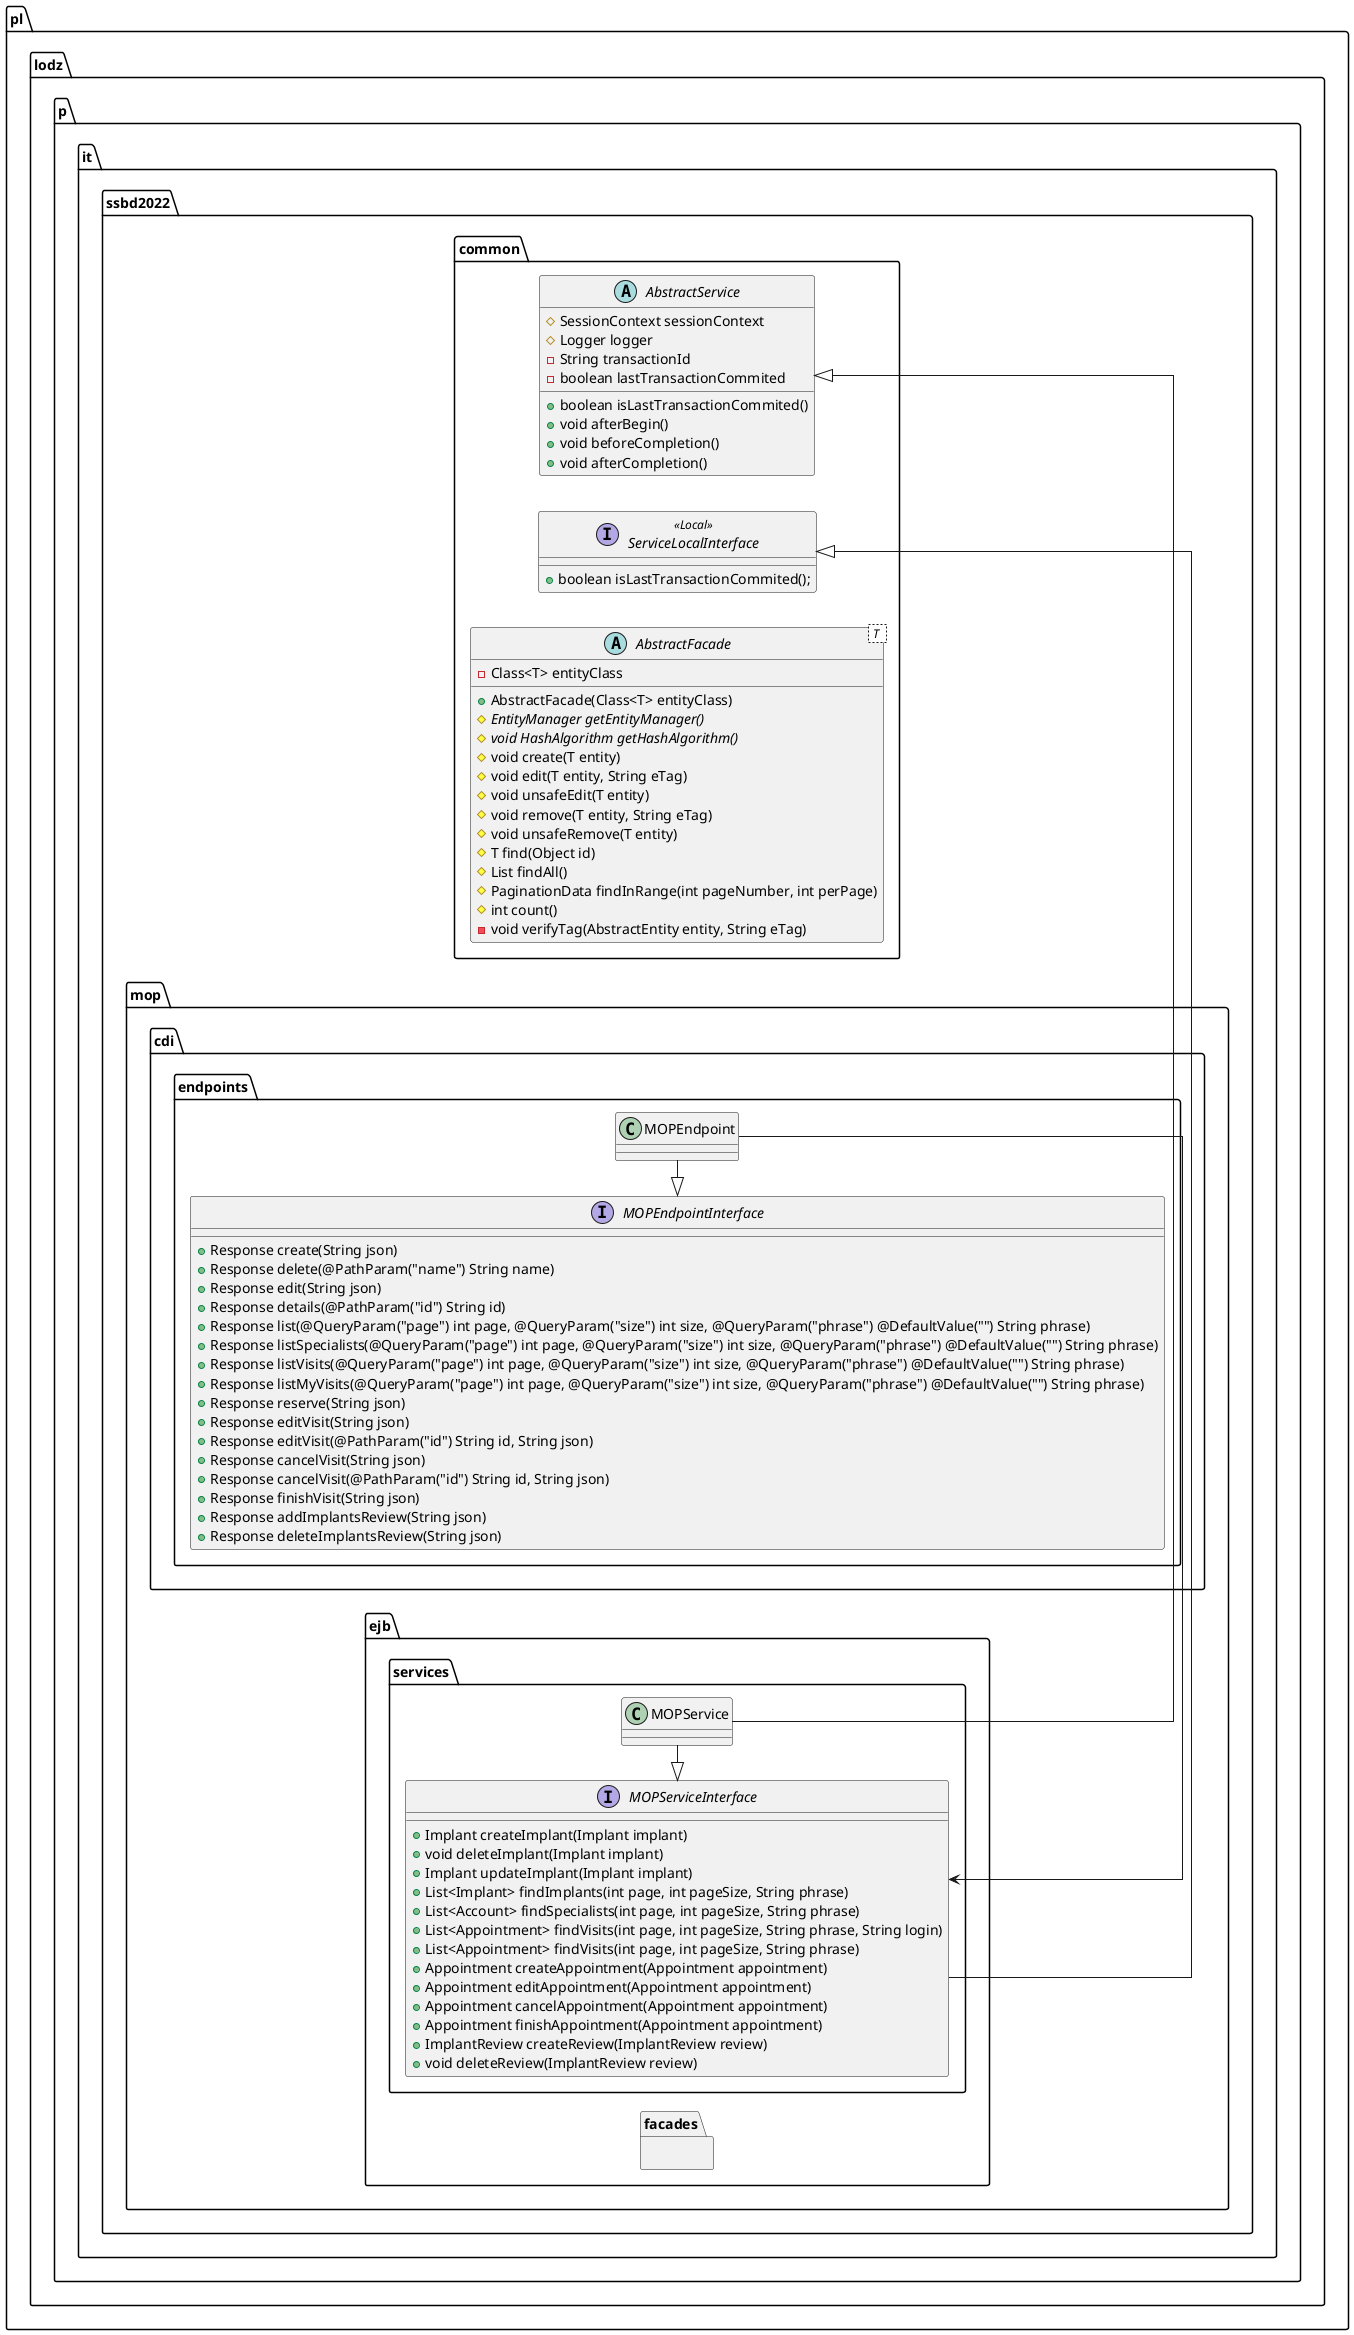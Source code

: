 @startuml mop_ejb_cdi_diagram
left to right direction
skinparam linetype ortho

package pl.lodz.p.it.ssbd2022.common {
    abstract class AbstractFacade< T  > {
        -Class<T> entityClass
        +AbstractFacade(Class<T> entityClass)
        #{abstract} EntityManager getEntityManager()
        #{abstract} void HashAlgorithm getHashAlgorithm()
        #void create(T entity)
        #void edit(T entity, String eTag)
        #void unsafeEdit(T entity)
        #void remove(T entity, String eTag)
        #void unsafeRemove(T entity)
        #T find(Object id)
        #List findAll()
        #PaginationData findInRange(int pageNumber, int perPage)
        #int count()
        -void verifyTag(AbstractEntity entity, String eTag)
    }

    abstract class AbstractService {
        #SessionContext sessionContext
        #Logger logger
        -String transactionId
        -boolean lastTransactionCommited
        +boolean isLastTransactionCommited()
        +void afterBegin()
        +void beforeCompletion()
        +void afterCompletion()
    }

    interface ServiceLocalInterface <<Local>> {
        +boolean isLastTransactionCommited();
    }
}


package pl.lodz.p.it.ssbd2022.mop {

    ' ENDPOINTY
    package cdi.endpoints {
        interface MOPEndpointInterface {
            +Response create(String json)
            +Response delete(@PathParam("name") String name)
            +Response edit(String json)
            +Response details(@PathParam("id") String id)
            +Response list(@QueryParam("page") int page, @QueryParam("size") int size, @QueryParam("phrase") @DefaultValue("") String phrase)
            +Response listSpecialists(@QueryParam("page") int page, @QueryParam("size") int size, @QueryParam("phrase") @DefaultValue("") String phrase)
            +Response listVisits(@QueryParam("page") int page, @QueryParam("size") int size, @QueryParam("phrase") @DefaultValue("") String phrase)
            +Response listMyVisits(@QueryParam("page") int page, @QueryParam("size") int size, @QueryParam("phrase") @DefaultValue("") String phrase)
            +Response reserve(String json)
            +Response editVisit(String json)
            +Response editVisit(@PathParam("id") String id, String json)
            +Response cancelVisit(String json)
            +Response cancelVisit(@PathParam("id") String id, String json)
            +Response finishVisit(String json)
            +Response addImplantsReview(String json)
            +Response deleteImplantsReview(String json)
        }

        class MOPEndpoint {
                
        }           
    }

    ' FASADY
    package ejb.facades {

    }

    ' SERWISY
    package ejb.services {

        interface MOPServiceInterface {
            +Implant createImplant(Implant implant)
            +void deleteImplant(Implant implant)
            +Implant updateImplant(Implant implant)
            +List<Implant> findImplants(int page, int pageSize, String phrase)
            +List<Account> findSpecialists(int page, int pageSize, String phrase)
            +List<Appointment> findVisits(int page, int pageSize, String phrase, String login)
            +List<Appointment> findVisits(int page, int pageSize, String phrase)
            +Appointment createAppointment(Appointment appointment)
            +Appointment editAppointment(Appointment appointment)
            +Appointment cancelAppointment(Appointment appointment)
            +Appointment finishAppointment(Appointment appointment)
            +ImplantReview createReview(ImplantReview review)
            +void deleteReview(ImplantReview review)
        }

        class MOPService {}

    }
    
}

' extend fasad
' AbstractFacade <|- AccessLevelFacade
' AbstractFacade <|- AccountFacade
' AbstractFacade <|- ActiveAccountFacade
' AbstractFacade <|- ResetPasswordFacade

' extend/implement serwis
AbstractService <|- MOPService
ServiceLocalInterface <|- MOPServiceInterface
MOPServiceInterface <|- MOPService

' implement endpoint
MOPEndpointInterface <|- MOPEndpoint

' wykorzystanie serwisu przez endpoint
MOPEndpoint -> MOPServiceInterface

' wykorzystanie fasady przez serwis
' mopService -> AccessLevelFacade
' mopService -> AccountFacade
' mopService -> ActiveAccountFacade
' mopService -> ResetPasswordFacade


@enduml